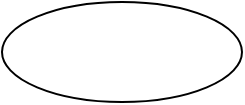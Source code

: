 <mxfile version="13.4.5" type="device"><diagram id="g6vE14E2hTwZ-kAvmch5" name="Page-1"><mxGraphModel dx="1024" dy="592" grid="1" gridSize="10" guides="1" tooltips="1" connect="1" arrows="1" fold="1" page="1" pageScale="1" pageWidth="827" pageHeight="1169" math="0" shadow="0"><root><mxCell id="0"/><mxCell id="1" parent="0"/><mxCell id="i2x1gQFIE3g2iHBVr7s0-1" value="" style="ellipse;whiteSpace=wrap;html=1;" vertex="1" parent="1"><mxGeometry x="340" y="30" width="120" height="50" as="geometry"/></mxCell></root></mxGraphModel></diagram></mxfile>